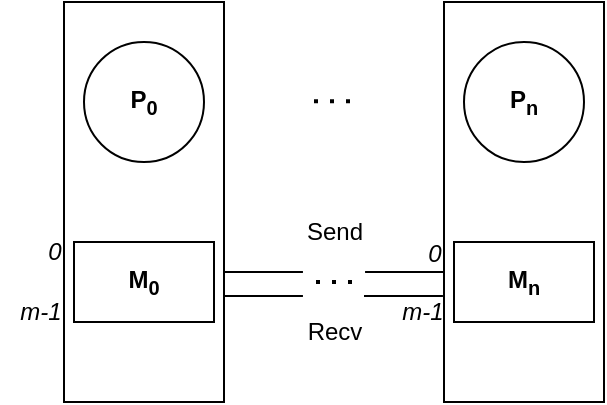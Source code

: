 <mxfile version="26.0.16">
  <diagram id="tJz_Mz_YD4Q-bRihtW6N" name="Page-1">
    <mxGraphModel dx="880" dy="504" grid="1" gridSize="10" guides="1" tooltips="1" connect="1" arrows="1" fold="1" page="1" pageScale="1" pageWidth="850" pageHeight="1100" math="0" shadow="0">
      <root>
        <mxCell id="0" />
        <mxCell id="1" parent="0" />
        <mxCell id="F031lDR7qx-i9m5HDtJ4-4" value="" style="rounded=0;whiteSpace=wrap;html=1;" parent="1" vertex="1">
          <mxGeometry x="130" y="200" width="80" height="200" as="geometry" />
        </mxCell>
        <mxCell id="F031lDR7qx-i9m5HDtJ4-2" value="&lt;b&gt;P&lt;sub&gt;&lt;font&gt;0&lt;/font&gt;&lt;/sub&gt;&lt;/b&gt;" style="ellipse;whiteSpace=wrap;html=1;aspect=fixed;" parent="1" vertex="1">
          <mxGeometry x="140" y="220" width="60" height="60" as="geometry" />
        </mxCell>
        <mxCell id="F031lDR7qx-i9m5HDtJ4-5" value="&lt;b&gt;M&lt;sub&gt;&lt;font&gt;0&lt;/font&gt;&lt;/sub&gt;&lt;/b&gt;" style="rounded=0;whiteSpace=wrap;html=1;" parent="1" vertex="1">
          <mxGeometry x="135" y="320" width="70" height="40" as="geometry" />
        </mxCell>
        <mxCell id="F031lDR7qx-i9m5HDtJ4-6" value="" style="rounded=0;whiteSpace=wrap;html=1;" parent="1" vertex="1">
          <mxGeometry x="320" y="200" width="80" height="200" as="geometry" />
        </mxCell>
        <mxCell id="F031lDR7qx-i9m5HDtJ4-7" value="&lt;b&gt;P&lt;sub&gt;&lt;font&gt;n&lt;/font&gt;&lt;/sub&gt;&lt;/b&gt;" style="ellipse;whiteSpace=wrap;html=1;aspect=fixed;" parent="1" vertex="1">
          <mxGeometry x="330" y="220" width="60" height="60" as="geometry" />
        </mxCell>
        <mxCell id="F031lDR7qx-i9m5HDtJ4-8" value="&lt;b&gt;M&lt;sub&gt;n&lt;/sub&gt;&lt;/b&gt;" style="rounded=0;whiteSpace=wrap;html=1;" parent="1" vertex="1">
          <mxGeometry x="325" y="320" width="70" height="40" as="geometry" />
        </mxCell>
        <mxCell id="F031lDR7qx-i9m5HDtJ4-9" value="" style="endArrow=none;html=1;rounded=0;exitX=1.017;exitY=0.673;exitDx=0;exitDy=0;exitPerimeter=0;startFill=0;" parent="1" edge="1">
          <mxGeometry width="50" height="50" relative="1" as="geometry">
            <mxPoint x="210.0" y="335" as="sourcePoint" />
            <mxPoint x="249.47" y="335" as="targetPoint" />
          </mxGeometry>
        </mxCell>
        <mxCell id="F031lDR7qx-i9m5HDtJ4-10" value="" style="endArrow=none;html=1;rounded=0;exitX=1.017;exitY=0.673;exitDx=0;exitDy=0;exitPerimeter=0;startFill=0;" parent="1" edge="1">
          <mxGeometry width="50" height="50" relative="1" as="geometry">
            <mxPoint x="210.0" y="347" as="sourcePoint" />
            <mxPoint x="249.47" y="347" as="targetPoint" />
          </mxGeometry>
        </mxCell>
        <mxCell id="F031lDR7qx-i9m5HDtJ4-11" value="Send" style="text;html=1;align=center;verticalAlign=middle;resizable=0;points=[];autosize=1;strokeColor=none;fillColor=none;" parent="1" vertex="1">
          <mxGeometry x="240" y="300" width="50" height="30" as="geometry" />
        </mxCell>
        <mxCell id="F031lDR7qx-i9m5HDtJ4-13" value="Recv" style="text;html=1;align=center;verticalAlign=middle;resizable=0;points=[];autosize=1;strokeColor=none;fillColor=none;" parent="1" vertex="1">
          <mxGeometry x="240" y="350" width="50" height="30" as="geometry" />
        </mxCell>
        <mxCell id="F031lDR7qx-i9m5HDtJ4-14" value="" style="endArrow=none;dashed=1;html=1;dashPattern=1 3;strokeWidth=2;rounded=0;fontSize=14;" parent="1" edge="1">
          <mxGeometry width="50" height="50" relative="1" as="geometry">
            <mxPoint x="255" y="249.67" as="sourcePoint" />
            <mxPoint x="275" y="249.67" as="targetPoint" />
          </mxGeometry>
        </mxCell>
        <mxCell id="F031lDR7qx-i9m5HDtJ4-16" value="" style="endArrow=none;dashed=1;html=1;dashPattern=1 3;strokeWidth=2;rounded=0;fontSize=14;" parent="1" edge="1">
          <mxGeometry width="50" height="50" relative="1" as="geometry">
            <mxPoint x="256" y="340" as="sourcePoint" />
            <mxPoint x="276" y="340" as="targetPoint" />
          </mxGeometry>
        </mxCell>
        <mxCell id="F031lDR7qx-i9m5HDtJ4-17" value="" style="endArrow=none;html=1;rounded=0;exitX=1.017;exitY=0.673;exitDx=0;exitDy=0;exitPerimeter=0;startFill=0;" parent="1" edge="1">
          <mxGeometry width="50" height="50" relative="1" as="geometry">
            <mxPoint x="280.53" y="335" as="sourcePoint" />
            <mxPoint x="320" y="335" as="targetPoint" />
          </mxGeometry>
        </mxCell>
        <mxCell id="F031lDR7qx-i9m5HDtJ4-18" value="" style="endArrow=none;html=1;rounded=0;exitX=1.017;exitY=0.673;exitDx=0;exitDy=0;exitPerimeter=0;startFill=0;" parent="1" edge="1">
          <mxGeometry width="50" height="50" relative="1" as="geometry">
            <mxPoint x="280" y="347" as="sourcePoint" />
            <mxPoint x="319.47" y="347" as="targetPoint" />
          </mxGeometry>
        </mxCell>
        <mxCell id="rFRCKvb-exArYUaVH-GA-1" value="&lt;i&gt;0&lt;/i&gt;" style="text;html=1;align=center;verticalAlign=middle;resizable=0;points=[];autosize=1;strokeColor=none;fillColor=none;" vertex="1" parent="1">
          <mxGeometry x="110" y="310" width="30" height="30" as="geometry" />
        </mxCell>
        <mxCell id="rFRCKvb-exArYUaVH-GA-2" value="&lt;i&gt;m-1&lt;/i&gt;" style="text;html=1;align=center;verticalAlign=middle;resizable=0;points=[];autosize=1;strokeColor=none;fillColor=none;" vertex="1" parent="1">
          <mxGeometry x="98" y="340" width="40" height="30" as="geometry" />
        </mxCell>
        <mxCell id="rFRCKvb-exArYUaVH-GA-3" value="&lt;i&gt;0&lt;/i&gt;" style="text;html=1;align=center;verticalAlign=middle;resizable=0;points=[];autosize=1;strokeColor=none;fillColor=none;" vertex="1" parent="1">
          <mxGeometry x="300" y="311" width="30" height="30" as="geometry" />
        </mxCell>
        <mxCell id="rFRCKvb-exArYUaVH-GA-4" value="&lt;i&gt;m-1&lt;/i&gt;" style="text;html=1;align=center;verticalAlign=middle;resizable=0;points=[];autosize=1;strokeColor=none;fillColor=none;" vertex="1" parent="1">
          <mxGeometry x="289" y="340" width="40" height="30" as="geometry" />
        </mxCell>
      </root>
    </mxGraphModel>
  </diagram>
</mxfile>
